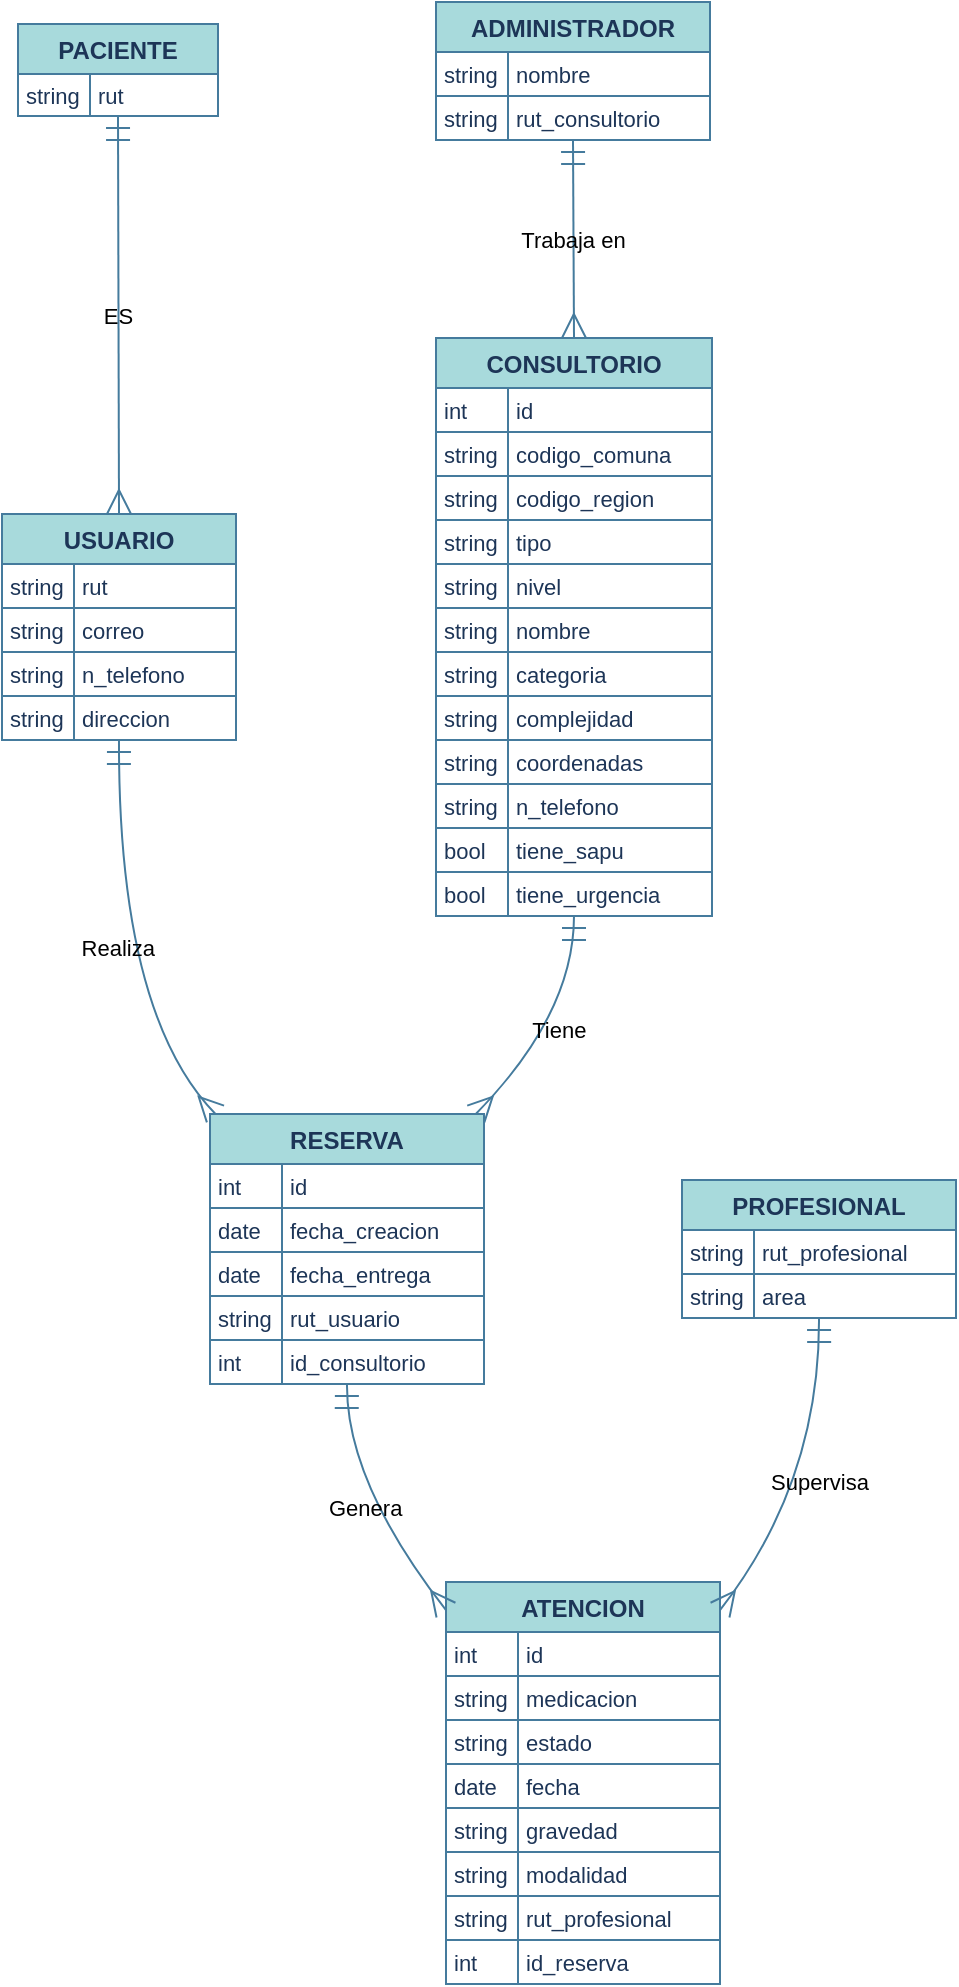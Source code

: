 <mxfile version="24.7.8">
  <diagram name="Página-1" id="N9dTKRUiRMvo1C_USMV6">
    <mxGraphModel dx="1314" dy="811" grid="1" gridSize="10" guides="1" tooltips="1" connect="1" arrows="1" fold="1" page="1" pageScale="1" pageWidth="827" pageHeight="1169" math="0" shadow="0">
      <root>
        <mxCell id="0" />
        <mxCell id="1" parent="0" />
        <mxCell id="aNwB7MC-OGxi8TxOSU20-1" value="PACIENTE" style="shape=table;startSize=25;container=1;collapsible=0;childLayout=tableLayout;fixedRows=1;rowLines=1;fontStyle=1;align=center;resizeLast=1;labelBackgroundColor=none;fillColor=#A8DADC;strokeColor=#457B9D;fontColor=#1D3557;" vertex="1" parent="1">
          <mxGeometry x="28" y="31" width="100" height="46" as="geometry" />
        </mxCell>
        <mxCell id="aNwB7MC-OGxi8TxOSU20-2" style="shape=tableRow;horizontal=0;startSize=0;swimlaneHead=0;swimlaneBody=0;fillColor=none;collapsible=0;dropTarget=0;points=[[0,0.5],[1,0.5]];portConstraint=eastwest;top=0;left=0;right=0;bottom=0;labelBackgroundColor=none;strokeColor=#457B9D;fontColor=#1D3557;" vertex="1" parent="aNwB7MC-OGxi8TxOSU20-1">
          <mxGeometry y="25" width="100" height="21" as="geometry" />
        </mxCell>
        <mxCell id="aNwB7MC-OGxi8TxOSU20-3" value="string" style="shape=partialRectangle;connectable=0;fillColor=none;top=0;left=0;bottom=0;right=0;align=left;spacingLeft=2;overflow=hidden;fontSize=11;labelBackgroundColor=none;strokeColor=#457B9D;fontColor=#1D3557;" vertex="1" parent="aNwB7MC-OGxi8TxOSU20-2">
          <mxGeometry width="36" height="21" as="geometry">
            <mxRectangle width="36" height="21" as="alternateBounds" />
          </mxGeometry>
        </mxCell>
        <mxCell id="aNwB7MC-OGxi8TxOSU20-4" value="rut" style="shape=partialRectangle;connectable=0;fillColor=none;top=0;left=0;bottom=0;right=0;align=left;spacingLeft=2;overflow=hidden;fontSize=11;labelBackgroundColor=none;strokeColor=#457B9D;fontColor=#1D3557;" vertex="1" parent="aNwB7MC-OGxi8TxOSU20-2">
          <mxGeometry x="36" width="64" height="21" as="geometry">
            <mxRectangle width="64" height="21" as="alternateBounds" />
          </mxGeometry>
        </mxCell>
        <mxCell id="aNwB7MC-OGxi8TxOSU20-5" value="ADMINISTRADOR" style="shape=table;startSize=25;container=1;collapsible=0;childLayout=tableLayout;fixedRows=1;rowLines=1;fontStyle=1;align=center;resizeLast=1;labelBackgroundColor=none;fillColor=#A8DADC;strokeColor=#457B9D;fontColor=#1D3557;" vertex="1" parent="1">
          <mxGeometry x="237" y="20" width="137" height="69" as="geometry" />
        </mxCell>
        <mxCell id="aNwB7MC-OGxi8TxOSU20-6" style="shape=tableRow;horizontal=0;startSize=0;swimlaneHead=0;swimlaneBody=0;fillColor=none;collapsible=0;dropTarget=0;points=[[0,0.5],[1,0.5]];portConstraint=eastwest;top=0;left=0;right=0;bottom=0;labelBackgroundColor=none;strokeColor=#457B9D;fontColor=#1D3557;" vertex="1" parent="aNwB7MC-OGxi8TxOSU20-5">
          <mxGeometry y="25" width="137" height="22" as="geometry" />
        </mxCell>
        <mxCell id="aNwB7MC-OGxi8TxOSU20-7" value="string" style="shape=partialRectangle;connectable=0;fillColor=none;top=0;left=0;bottom=0;right=0;align=left;spacingLeft=2;overflow=hidden;fontSize=11;labelBackgroundColor=none;strokeColor=#457B9D;fontColor=#1D3557;" vertex="1" parent="aNwB7MC-OGxi8TxOSU20-6">
          <mxGeometry width="36" height="22" as="geometry">
            <mxRectangle width="36" height="22" as="alternateBounds" />
          </mxGeometry>
        </mxCell>
        <mxCell id="aNwB7MC-OGxi8TxOSU20-8" value="nombre" style="shape=partialRectangle;connectable=0;fillColor=none;top=0;left=0;bottom=0;right=0;align=left;spacingLeft=2;overflow=hidden;fontSize=11;labelBackgroundColor=none;strokeColor=#457B9D;fontColor=#1D3557;" vertex="1" parent="aNwB7MC-OGxi8TxOSU20-6">
          <mxGeometry x="36" width="101" height="22" as="geometry">
            <mxRectangle width="101" height="22" as="alternateBounds" />
          </mxGeometry>
        </mxCell>
        <mxCell id="aNwB7MC-OGxi8TxOSU20-9" style="shape=tableRow;horizontal=0;startSize=0;swimlaneHead=0;swimlaneBody=0;fillColor=none;collapsible=0;dropTarget=0;points=[[0,0.5],[1,0.5]];portConstraint=eastwest;top=0;left=0;right=0;bottom=0;labelBackgroundColor=none;strokeColor=#457B9D;fontColor=#1D3557;" vertex="1" parent="aNwB7MC-OGxi8TxOSU20-5">
          <mxGeometry y="47" width="137" height="22" as="geometry" />
        </mxCell>
        <mxCell id="aNwB7MC-OGxi8TxOSU20-10" value="string" style="shape=partialRectangle;connectable=0;fillColor=none;top=0;left=0;bottom=0;right=0;align=left;spacingLeft=2;overflow=hidden;fontSize=11;labelBackgroundColor=none;strokeColor=#457B9D;fontColor=#1D3557;" vertex="1" parent="aNwB7MC-OGxi8TxOSU20-9">
          <mxGeometry width="36" height="22" as="geometry">
            <mxRectangle width="36" height="22" as="alternateBounds" />
          </mxGeometry>
        </mxCell>
        <mxCell id="aNwB7MC-OGxi8TxOSU20-11" value="rut_consultorio" style="shape=partialRectangle;connectable=0;fillColor=none;top=0;left=0;bottom=0;right=0;align=left;spacingLeft=2;overflow=hidden;fontSize=11;labelBackgroundColor=none;strokeColor=#457B9D;fontColor=#1D3557;" vertex="1" parent="aNwB7MC-OGxi8TxOSU20-9">
          <mxGeometry x="36" width="101" height="22" as="geometry">
            <mxRectangle width="101" height="22" as="alternateBounds" />
          </mxGeometry>
        </mxCell>
        <mxCell id="aNwB7MC-OGxi8TxOSU20-12" value="PROFESIONAL" style="shape=table;startSize=25;container=1;collapsible=0;childLayout=tableLayout;fixedRows=1;rowLines=1;fontStyle=1;align=center;resizeLast=1;labelBackgroundColor=none;fillColor=#A8DADC;strokeColor=#457B9D;fontColor=#1D3557;" vertex="1" parent="1">
          <mxGeometry x="360" y="609" width="137" height="69" as="geometry" />
        </mxCell>
        <mxCell id="aNwB7MC-OGxi8TxOSU20-13" style="shape=tableRow;horizontal=0;startSize=0;swimlaneHead=0;swimlaneBody=0;fillColor=none;collapsible=0;dropTarget=0;points=[[0,0.5],[1,0.5]];portConstraint=eastwest;top=0;left=0;right=0;bottom=0;labelBackgroundColor=none;strokeColor=#457B9D;fontColor=#1D3557;" vertex="1" parent="aNwB7MC-OGxi8TxOSU20-12">
          <mxGeometry y="25" width="137" height="22" as="geometry" />
        </mxCell>
        <mxCell id="aNwB7MC-OGxi8TxOSU20-14" value="string" style="shape=partialRectangle;connectable=0;fillColor=none;top=0;left=0;bottom=0;right=0;align=left;spacingLeft=2;overflow=hidden;fontSize=11;labelBackgroundColor=none;strokeColor=#457B9D;fontColor=#1D3557;" vertex="1" parent="aNwB7MC-OGxi8TxOSU20-13">
          <mxGeometry width="36" height="22" as="geometry">
            <mxRectangle width="36" height="22" as="alternateBounds" />
          </mxGeometry>
        </mxCell>
        <mxCell id="aNwB7MC-OGxi8TxOSU20-15" value="rut_profesional" style="shape=partialRectangle;connectable=0;fillColor=none;top=0;left=0;bottom=0;right=0;align=left;spacingLeft=2;overflow=hidden;fontSize=11;labelBackgroundColor=none;strokeColor=#457B9D;fontColor=#1D3557;" vertex="1" parent="aNwB7MC-OGxi8TxOSU20-13">
          <mxGeometry x="36" width="101" height="22" as="geometry">
            <mxRectangle width="101" height="22" as="alternateBounds" />
          </mxGeometry>
        </mxCell>
        <mxCell id="aNwB7MC-OGxi8TxOSU20-16" style="shape=tableRow;horizontal=0;startSize=0;swimlaneHead=0;swimlaneBody=0;fillColor=none;collapsible=0;dropTarget=0;points=[[0,0.5],[1,0.5]];portConstraint=eastwest;top=0;left=0;right=0;bottom=0;labelBackgroundColor=none;strokeColor=#457B9D;fontColor=#1D3557;" vertex="1" parent="aNwB7MC-OGxi8TxOSU20-12">
          <mxGeometry y="47" width="137" height="22" as="geometry" />
        </mxCell>
        <mxCell id="aNwB7MC-OGxi8TxOSU20-17" value="string" style="shape=partialRectangle;connectable=0;fillColor=none;top=0;left=0;bottom=0;right=0;align=left;spacingLeft=2;overflow=hidden;fontSize=11;labelBackgroundColor=none;strokeColor=#457B9D;fontColor=#1D3557;" vertex="1" parent="aNwB7MC-OGxi8TxOSU20-16">
          <mxGeometry width="36" height="22" as="geometry">
            <mxRectangle width="36" height="22" as="alternateBounds" />
          </mxGeometry>
        </mxCell>
        <mxCell id="aNwB7MC-OGxi8TxOSU20-18" value="area" style="shape=partialRectangle;connectable=0;fillColor=none;top=0;left=0;bottom=0;right=0;align=left;spacingLeft=2;overflow=hidden;fontSize=11;labelBackgroundColor=none;strokeColor=#457B9D;fontColor=#1D3557;" vertex="1" parent="aNwB7MC-OGxi8TxOSU20-16">
          <mxGeometry x="36" width="101" height="22" as="geometry">
            <mxRectangle width="101" height="22" as="alternateBounds" />
          </mxGeometry>
        </mxCell>
        <mxCell id="aNwB7MC-OGxi8TxOSU20-19" value="USUARIO" style="shape=table;startSize=25;container=1;collapsible=0;childLayout=tableLayout;fixedRows=1;rowLines=1;fontStyle=1;align=center;resizeLast=1;labelBackgroundColor=none;fillColor=#A8DADC;strokeColor=#457B9D;fontColor=#1D3557;" vertex="1" parent="1">
          <mxGeometry x="20" y="276" width="117" height="113" as="geometry" />
        </mxCell>
        <mxCell id="aNwB7MC-OGxi8TxOSU20-20" style="shape=tableRow;horizontal=0;startSize=0;swimlaneHead=0;swimlaneBody=0;fillColor=none;collapsible=0;dropTarget=0;points=[[0,0.5],[1,0.5]];portConstraint=eastwest;top=0;left=0;right=0;bottom=0;labelBackgroundColor=none;strokeColor=#457B9D;fontColor=#1D3557;" vertex="1" parent="aNwB7MC-OGxi8TxOSU20-19">
          <mxGeometry y="25" width="117" height="22" as="geometry" />
        </mxCell>
        <mxCell id="aNwB7MC-OGxi8TxOSU20-21" value="string" style="shape=partialRectangle;connectable=0;fillColor=none;top=0;left=0;bottom=0;right=0;align=left;spacingLeft=2;overflow=hidden;fontSize=11;labelBackgroundColor=none;strokeColor=#457B9D;fontColor=#1D3557;" vertex="1" parent="aNwB7MC-OGxi8TxOSU20-20">
          <mxGeometry width="36" height="22" as="geometry">
            <mxRectangle width="36" height="22" as="alternateBounds" />
          </mxGeometry>
        </mxCell>
        <mxCell id="aNwB7MC-OGxi8TxOSU20-22" value="rut" style="shape=partialRectangle;connectable=0;fillColor=none;top=0;left=0;bottom=0;right=0;align=left;spacingLeft=2;overflow=hidden;fontSize=11;labelBackgroundColor=none;strokeColor=#457B9D;fontColor=#1D3557;" vertex="1" parent="aNwB7MC-OGxi8TxOSU20-20">
          <mxGeometry x="36" width="81" height="22" as="geometry">
            <mxRectangle width="81" height="22" as="alternateBounds" />
          </mxGeometry>
        </mxCell>
        <mxCell id="aNwB7MC-OGxi8TxOSU20-23" style="shape=tableRow;horizontal=0;startSize=0;swimlaneHead=0;swimlaneBody=0;fillColor=none;collapsible=0;dropTarget=0;points=[[0,0.5],[1,0.5]];portConstraint=eastwest;top=0;left=0;right=0;bottom=0;labelBackgroundColor=none;strokeColor=#457B9D;fontColor=#1D3557;" vertex="1" parent="aNwB7MC-OGxi8TxOSU20-19">
          <mxGeometry y="47" width="117" height="22" as="geometry" />
        </mxCell>
        <mxCell id="aNwB7MC-OGxi8TxOSU20-24" value="string" style="shape=partialRectangle;connectable=0;fillColor=none;top=0;left=0;bottom=0;right=0;align=left;spacingLeft=2;overflow=hidden;fontSize=11;labelBackgroundColor=none;strokeColor=#457B9D;fontColor=#1D3557;" vertex="1" parent="aNwB7MC-OGxi8TxOSU20-23">
          <mxGeometry width="36" height="22" as="geometry">
            <mxRectangle width="36" height="22" as="alternateBounds" />
          </mxGeometry>
        </mxCell>
        <mxCell id="aNwB7MC-OGxi8TxOSU20-25" value="correo" style="shape=partialRectangle;connectable=0;fillColor=none;top=0;left=0;bottom=0;right=0;align=left;spacingLeft=2;overflow=hidden;fontSize=11;labelBackgroundColor=none;strokeColor=#457B9D;fontColor=#1D3557;" vertex="1" parent="aNwB7MC-OGxi8TxOSU20-23">
          <mxGeometry x="36" width="81" height="22" as="geometry">
            <mxRectangle width="81" height="22" as="alternateBounds" />
          </mxGeometry>
        </mxCell>
        <mxCell id="aNwB7MC-OGxi8TxOSU20-26" style="shape=tableRow;horizontal=0;startSize=0;swimlaneHead=0;swimlaneBody=0;fillColor=none;collapsible=0;dropTarget=0;points=[[0,0.5],[1,0.5]];portConstraint=eastwest;top=0;left=0;right=0;bottom=0;labelBackgroundColor=none;strokeColor=#457B9D;fontColor=#1D3557;" vertex="1" parent="aNwB7MC-OGxi8TxOSU20-19">
          <mxGeometry y="69" width="117" height="22" as="geometry" />
        </mxCell>
        <mxCell id="aNwB7MC-OGxi8TxOSU20-27" value="string" style="shape=partialRectangle;connectable=0;fillColor=none;top=0;left=0;bottom=0;right=0;align=left;spacingLeft=2;overflow=hidden;fontSize=11;labelBackgroundColor=none;strokeColor=#457B9D;fontColor=#1D3557;" vertex="1" parent="aNwB7MC-OGxi8TxOSU20-26">
          <mxGeometry width="36" height="22" as="geometry">
            <mxRectangle width="36" height="22" as="alternateBounds" />
          </mxGeometry>
        </mxCell>
        <mxCell id="aNwB7MC-OGxi8TxOSU20-28" value="n_telefono" style="shape=partialRectangle;connectable=0;fillColor=none;top=0;left=0;bottom=0;right=0;align=left;spacingLeft=2;overflow=hidden;fontSize=11;labelBackgroundColor=none;strokeColor=#457B9D;fontColor=#1D3557;" vertex="1" parent="aNwB7MC-OGxi8TxOSU20-26">
          <mxGeometry x="36" width="81" height="22" as="geometry">
            <mxRectangle width="81" height="22" as="alternateBounds" />
          </mxGeometry>
        </mxCell>
        <mxCell id="aNwB7MC-OGxi8TxOSU20-29" style="shape=tableRow;horizontal=0;startSize=0;swimlaneHead=0;swimlaneBody=0;fillColor=none;collapsible=0;dropTarget=0;points=[[0,0.5],[1,0.5]];portConstraint=eastwest;top=0;left=0;right=0;bottom=0;labelBackgroundColor=none;strokeColor=#457B9D;fontColor=#1D3557;" vertex="1" parent="aNwB7MC-OGxi8TxOSU20-19">
          <mxGeometry y="91" width="117" height="22" as="geometry" />
        </mxCell>
        <mxCell id="aNwB7MC-OGxi8TxOSU20-30" value="string" style="shape=partialRectangle;connectable=0;fillColor=none;top=0;left=0;bottom=0;right=0;align=left;spacingLeft=2;overflow=hidden;fontSize=11;labelBackgroundColor=none;strokeColor=#457B9D;fontColor=#1D3557;" vertex="1" parent="aNwB7MC-OGxi8TxOSU20-29">
          <mxGeometry width="36" height="22" as="geometry">
            <mxRectangle width="36" height="22" as="alternateBounds" />
          </mxGeometry>
        </mxCell>
        <mxCell id="aNwB7MC-OGxi8TxOSU20-31" value="direccion" style="shape=partialRectangle;connectable=0;fillColor=none;top=0;left=0;bottom=0;right=0;align=left;spacingLeft=2;overflow=hidden;fontSize=11;labelBackgroundColor=none;strokeColor=#457B9D;fontColor=#1D3557;" vertex="1" parent="aNwB7MC-OGxi8TxOSU20-29">
          <mxGeometry x="36" width="81" height="22" as="geometry">
            <mxRectangle width="81" height="22" as="alternateBounds" />
          </mxGeometry>
        </mxCell>
        <mxCell id="aNwB7MC-OGxi8TxOSU20-32" value="RESERVA" style="shape=table;startSize=25;container=1;collapsible=0;childLayout=tableLayout;fixedRows=1;rowLines=1;fontStyle=1;align=center;resizeLast=1;labelBackgroundColor=none;fillColor=#A8DADC;strokeColor=#457B9D;fontColor=#1D3557;" vertex="1" parent="1">
          <mxGeometry x="124" y="576" width="137" height="135" as="geometry" />
        </mxCell>
        <mxCell id="aNwB7MC-OGxi8TxOSU20-33" style="shape=tableRow;horizontal=0;startSize=0;swimlaneHead=0;swimlaneBody=0;fillColor=none;collapsible=0;dropTarget=0;points=[[0,0.5],[1,0.5]];portConstraint=eastwest;top=0;left=0;right=0;bottom=0;labelBackgroundColor=none;strokeColor=#457B9D;fontColor=#1D3557;" vertex="1" parent="aNwB7MC-OGxi8TxOSU20-32">
          <mxGeometry y="25" width="137" height="22" as="geometry" />
        </mxCell>
        <mxCell id="aNwB7MC-OGxi8TxOSU20-34" value="int" style="shape=partialRectangle;connectable=0;fillColor=none;top=0;left=0;bottom=0;right=0;align=left;spacingLeft=2;overflow=hidden;fontSize=11;labelBackgroundColor=none;strokeColor=#457B9D;fontColor=#1D3557;" vertex="1" parent="aNwB7MC-OGxi8TxOSU20-33">
          <mxGeometry width="36" height="22" as="geometry">
            <mxRectangle width="36" height="22" as="alternateBounds" />
          </mxGeometry>
        </mxCell>
        <mxCell id="aNwB7MC-OGxi8TxOSU20-35" value="id" style="shape=partialRectangle;connectable=0;fillColor=none;top=0;left=0;bottom=0;right=0;align=left;spacingLeft=2;overflow=hidden;fontSize=11;labelBackgroundColor=none;strokeColor=#457B9D;fontColor=#1D3557;" vertex="1" parent="aNwB7MC-OGxi8TxOSU20-33">
          <mxGeometry x="36" width="101" height="22" as="geometry">
            <mxRectangle width="101" height="22" as="alternateBounds" />
          </mxGeometry>
        </mxCell>
        <mxCell id="aNwB7MC-OGxi8TxOSU20-36" style="shape=tableRow;horizontal=0;startSize=0;swimlaneHead=0;swimlaneBody=0;fillColor=none;collapsible=0;dropTarget=0;points=[[0,0.5],[1,0.5]];portConstraint=eastwest;top=0;left=0;right=0;bottom=0;labelBackgroundColor=none;strokeColor=#457B9D;fontColor=#1D3557;" vertex="1" parent="aNwB7MC-OGxi8TxOSU20-32">
          <mxGeometry y="47" width="137" height="22" as="geometry" />
        </mxCell>
        <mxCell id="aNwB7MC-OGxi8TxOSU20-37" value="date" style="shape=partialRectangle;connectable=0;fillColor=none;top=0;left=0;bottom=0;right=0;align=left;spacingLeft=2;overflow=hidden;fontSize=11;labelBackgroundColor=none;strokeColor=#457B9D;fontColor=#1D3557;" vertex="1" parent="aNwB7MC-OGxi8TxOSU20-36">
          <mxGeometry width="36" height="22" as="geometry">
            <mxRectangle width="36" height="22" as="alternateBounds" />
          </mxGeometry>
        </mxCell>
        <mxCell id="aNwB7MC-OGxi8TxOSU20-38" value="fecha_creacion" style="shape=partialRectangle;connectable=0;fillColor=none;top=0;left=0;bottom=0;right=0;align=left;spacingLeft=2;overflow=hidden;fontSize=11;labelBackgroundColor=none;strokeColor=#457B9D;fontColor=#1D3557;" vertex="1" parent="aNwB7MC-OGxi8TxOSU20-36">
          <mxGeometry x="36" width="101" height="22" as="geometry">
            <mxRectangle width="101" height="22" as="alternateBounds" />
          </mxGeometry>
        </mxCell>
        <mxCell id="aNwB7MC-OGxi8TxOSU20-39" style="shape=tableRow;horizontal=0;startSize=0;swimlaneHead=0;swimlaneBody=0;fillColor=none;collapsible=0;dropTarget=0;points=[[0,0.5],[1,0.5]];portConstraint=eastwest;top=0;left=0;right=0;bottom=0;labelBackgroundColor=none;strokeColor=#457B9D;fontColor=#1D3557;" vertex="1" parent="aNwB7MC-OGxi8TxOSU20-32">
          <mxGeometry y="69" width="137" height="22" as="geometry" />
        </mxCell>
        <mxCell id="aNwB7MC-OGxi8TxOSU20-40" value="date" style="shape=partialRectangle;connectable=0;fillColor=none;top=0;left=0;bottom=0;right=0;align=left;spacingLeft=2;overflow=hidden;fontSize=11;labelBackgroundColor=none;strokeColor=#457B9D;fontColor=#1D3557;" vertex="1" parent="aNwB7MC-OGxi8TxOSU20-39">
          <mxGeometry width="36" height="22" as="geometry">
            <mxRectangle width="36" height="22" as="alternateBounds" />
          </mxGeometry>
        </mxCell>
        <mxCell id="aNwB7MC-OGxi8TxOSU20-41" value="fecha_entrega" style="shape=partialRectangle;connectable=0;fillColor=none;top=0;left=0;bottom=0;right=0;align=left;spacingLeft=2;overflow=hidden;fontSize=11;labelBackgroundColor=none;strokeColor=#457B9D;fontColor=#1D3557;" vertex="1" parent="aNwB7MC-OGxi8TxOSU20-39">
          <mxGeometry x="36" width="101" height="22" as="geometry">
            <mxRectangle width="101" height="22" as="alternateBounds" />
          </mxGeometry>
        </mxCell>
        <mxCell id="aNwB7MC-OGxi8TxOSU20-42" style="shape=tableRow;horizontal=0;startSize=0;swimlaneHead=0;swimlaneBody=0;fillColor=none;collapsible=0;dropTarget=0;points=[[0,0.5],[1,0.5]];portConstraint=eastwest;top=0;left=0;right=0;bottom=0;labelBackgroundColor=none;strokeColor=#457B9D;fontColor=#1D3557;" vertex="1" parent="aNwB7MC-OGxi8TxOSU20-32">
          <mxGeometry y="91" width="137" height="22" as="geometry" />
        </mxCell>
        <mxCell id="aNwB7MC-OGxi8TxOSU20-43" value="string" style="shape=partialRectangle;connectable=0;fillColor=none;top=0;left=0;bottom=0;right=0;align=left;spacingLeft=2;overflow=hidden;fontSize=11;labelBackgroundColor=none;strokeColor=#457B9D;fontColor=#1D3557;" vertex="1" parent="aNwB7MC-OGxi8TxOSU20-42">
          <mxGeometry width="36" height="22" as="geometry">
            <mxRectangle width="36" height="22" as="alternateBounds" />
          </mxGeometry>
        </mxCell>
        <mxCell id="aNwB7MC-OGxi8TxOSU20-44" value="rut_usuario" style="shape=partialRectangle;connectable=0;fillColor=none;top=0;left=0;bottom=0;right=0;align=left;spacingLeft=2;overflow=hidden;fontSize=11;labelBackgroundColor=none;strokeColor=#457B9D;fontColor=#1D3557;" vertex="1" parent="aNwB7MC-OGxi8TxOSU20-42">
          <mxGeometry x="36" width="101" height="22" as="geometry">
            <mxRectangle width="101" height="22" as="alternateBounds" />
          </mxGeometry>
        </mxCell>
        <mxCell id="aNwB7MC-OGxi8TxOSU20-45" style="shape=tableRow;horizontal=0;startSize=0;swimlaneHead=0;swimlaneBody=0;fillColor=none;collapsible=0;dropTarget=0;points=[[0,0.5],[1,0.5]];portConstraint=eastwest;top=0;left=0;right=0;bottom=0;labelBackgroundColor=none;strokeColor=#457B9D;fontColor=#1D3557;" vertex="1" parent="aNwB7MC-OGxi8TxOSU20-32">
          <mxGeometry y="113" width="137" height="22" as="geometry" />
        </mxCell>
        <mxCell id="aNwB7MC-OGxi8TxOSU20-46" value="int" style="shape=partialRectangle;connectable=0;fillColor=none;top=0;left=0;bottom=0;right=0;align=left;spacingLeft=2;overflow=hidden;fontSize=11;labelBackgroundColor=none;strokeColor=#457B9D;fontColor=#1D3557;" vertex="1" parent="aNwB7MC-OGxi8TxOSU20-45">
          <mxGeometry width="36" height="22" as="geometry">
            <mxRectangle width="36" height="22" as="alternateBounds" />
          </mxGeometry>
        </mxCell>
        <mxCell id="aNwB7MC-OGxi8TxOSU20-47" value="id_consultorio" style="shape=partialRectangle;connectable=0;fillColor=none;top=0;left=0;bottom=0;right=0;align=left;spacingLeft=2;overflow=hidden;fontSize=11;labelBackgroundColor=none;strokeColor=#457B9D;fontColor=#1D3557;" vertex="1" parent="aNwB7MC-OGxi8TxOSU20-45">
          <mxGeometry x="36" width="101" height="22" as="geometry">
            <mxRectangle width="101" height="22" as="alternateBounds" />
          </mxGeometry>
        </mxCell>
        <mxCell id="aNwB7MC-OGxi8TxOSU20-48" value="ATENCION" style="shape=table;startSize=25;container=1;collapsible=0;childLayout=tableLayout;fixedRows=1;rowLines=1;fontStyle=1;align=center;resizeLast=1;labelBackgroundColor=none;fillColor=#A8DADC;strokeColor=#457B9D;fontColor=#1D3557;" vertex="1" parent="1">
          <mxGeometry x="242" y="810" width="137" height="201" as="geometry" />
        </mxCell>
        <mxCell id="aNwB7MC-OGxi8TxOSU20-49" style="shape=tableRow;horizontal=0;startSize=0;swimlaneHead=0;swimlaneBody=0;fillColor=none;collapsible=0;dropTarget=0;points=[[0,0.5],[1,0.5]];portConstraint=eastwest;top=0;left=0;right=0;bottom=0;labelBackgroundColor=none;strokeColor=#457B9D;fontColor=#1D3557;" vertex="1" parent="aNwB7MC-OGxi8TxOSU20-48">
          <mxGeometry y="25" width="137" height="22" as="geometry" />
        </mxCell>
        <mxCell id="aNwB7MC-OGxi8TxOSU20-50" value="int" style="shape=partialRectangle;connectable=0;fillColor=none;top=0;left=0;bottom=0;right=0;align=left;spacingLeft=2;overflow=hidden;fontSize=11;labelBackgroundColor=none;strokeColor=#457B9D;fontColor=#1D3557;" vertex="1" parent="aNwB7MC-OGxi8TxOSU20-49">
          <mxGeometry width="36" height="22" as="geometry">
            <mxRectangle width="36" height="22" as="alternateBounds" />
          </mxGeometry>
        </mxCell>
        <mxCell id="aNwB7MC-OGxi8TxOSU20-51" value="id" style="shape=partialRectangle;connectable=0;fillColor=none;top=0;left=0;bottom=0;right=0;align=left;spacingLeft=2;overflow=hidden;fontSize=11;labelBackgroundColor=none;strokeColor=#457B9D;fontColor=#1D3557;" vertex="1" parent="aNwB7MC-OGxi8TxOSU20-49">
          <mxGeometry x="36" width="101" height="22" as="geometry">
            <mxRectangle width="101" height="22" as="alternateBounds" />
          </mxGeometry>
        </mxCell>
        <mxCell id="aNwB7MC-OGxi8TxOSU20-52" style="shape=tableRow;horizontal=0;startSize=0;swimlaneHead=0;swimlaneBody=0;fillColor=none;collapsible=0;dropTarget=0;points=[[0,0.5],[1,0.5]];portConstraint=eastwest;top=0;left=0;right=0;bottom=0;labelBackgroundColor=none;strokeColor=#457B9D;fontColor=#1D3557;" vertex="1" parent="aNwB7MC-OGxi8TxOSU20-48">
          <mxGeometry y="47" width="137" height="22" as="geometry" />
        </mxCell>
        <mxCell id="aNwB7MC-OGxi8TxOSU20-53" value="string" style="shape=partialRectangle;connectable=0;fillColor=none;top=0;left=0;bottom=0;right=0;align=left;spacingLeft=2;overflow=hidden;fontSize=11;labelBackgroundColor=none;strokeColor=#457B9D;fontColor=#1D3557;" vertex="1" parent="aNwB7MC-OGxi8TxOSU20-52">
          <mxGeometry width="36" height="22" as="geometry">
            <mxRectangle width="36" height="22" as="alternateBounds" />
          </mxGeometry>
        </mxCell>
        <mxCell id="aNwB7MC-OGxi8TxOSU20-54" value="medicacion" style="shape=partialRectangle;connectable=0;fillColor=none;top=0;left=0;bottom=0;right=0;align=left;spacingLeft=2;overflow=hidden;fontSize=11;labelBackgroundColor=none;strokeColor=#457B9D;fontColor=#1D3557;" vertex="1" parent="aNwB7MC-OGxi8TxOSU20-52">
          <mxGeometry x="36" width="101" height="22" as="geometry">
            <mxRectangle width="101" height="22" as="alternateBounds" />
          </mxGeometry>
        </mxCell>
        <mxCell id="aNwB7MC-OGxi8TxOSU20-55" style="shape=tableRow;horizontal=0;startSize=0;swimlaneHead=0;swimlaneBody=0;fillColor=none;collapsible=0;dropTarget=0;points=[[0,0.5],[1,0.5]];portConstraint=eastwest;top=0;left=0;right=0;bottom=0;labelBackgroundColor=none;strokeColor=#457B9D;fontColor=#1D3557;" vertex="1" parent="aNwB7MC-OGxi8TxOSU20-48">
          <mxGeometry y="69" width="137" height="22" as="geometry" />
        </mxCell>
        <mxCell id="aNwB7MC-OGxi8TxOSU20-56" value="string" style="shape=partialRectangle;connectable=0;fillColor=none;top=0;left=0;bottom=0;right=0;align=left;spacingLeft=2;overflow=hidden;fontSize=11;labelBackgroundColor=none;strokeColor=#457B9D;fontColor=#1D3557;" vertex="1" parent="aNwB7MC-OGxi8TxOSU20-55">
          <mxGeometry width="36" height="22" as="geometry">
            <mxRectangle width="36" height="22" as="alternateBounds" />
          </mxGeometry>
        </mxCell>
        <mxCell id="aNwB7MC-OGxi8TxOSU20-57" value="estado" style="shape=partialRectangle;connectable=0;fillColor=none;top=0;left=0;bottom=0;right=0;align=left;spacingLeft=2;overflow=hidden;fontSize=11;labelBackgroundColor=none;strokeColor=#457B9D;fontColor=#1D3557;" vertex="1" parent="aNwB7MC-OGxi8TxOSU20-55">
          <mxGeometry x="36" width="101" height="22" as="geometry">
            <mxRectangle width="101" height="22" as="alternateBounds" />
          </mxGeometry>
        </mxCell>
        <mxCell id="aNwB7MC-OGxi8TxOSU20-58" style="shape=tableRow;horizontal=0;startSize=0;swimlaneHead=0;swimlaneBody=0;fillColor=none;collapsible=0;dropTarget=0;points=[[0,0.5],[1,0.5]];portConstraint=eastwest;top=0;left=0;right=0;bottom=0;labelBackgroundColor=none;strokeColor=#457B9D;fontColor=#1D3557;" vertex="1" parent="aNwB7MC-OGxi8TxOSU20-48">
          <mxGeometry y="91" width="137" height="22" as="geometry" />
        </mxCell>
        <mxCell id="aNwB7MC-OGxi8TxOSU20-59" value="date" style="shape=partialRectangle;connectable=0;fillColor=none;top=0;left=0;bottom=0;right=0;align=left;spacingLeft=2;overflow=hidden;fontSize=11;labelBackgroundColor=none;strokeColor=#457B9D;fontColor=#1D3557;" vertex="1" parent="aNwB7MC-OGxi8TxOSU20-58">
          <mxGeometry width="36" height="22" as="geometry">
            <mxRectangle width="36" height="22" as="alternateBounds" />
          </mxGeometry>
        </mxCell>
        <mxCell id="aNwB7MC-OGxi8TxOSU20-60" value="fecha" style="shape=partialRectangle;connectable=0;fillColor=none;top=0;left=0;bottom=0;right=0;align=left;spacingLeft=2;overflow=hidden;fontSize=11;labelBackgroundColor=none;strokeColor=#457B9D;fontColor=#1D3557;" vertex="1" parent="aNwB7MC-OGxi8TxOSU20-58">
          <mxGeometry x="36" width="101" height="22" as="geometry">
            <mxRectangle width="101" height="22" as="alternateBounds" />
          </mxGeometry>
        </mxCell>
        <mxCell id="aNwB7MC-OGxi8TxOSU20-61" style="shape=tableRow;horizontal=0;startSize=0;swimlaneHead=0;swimlaneBody=0;fillColor=none;collapsible=0;dropTarget=0;points=[[0,0.5],[1,0.5]];portConstraint=eastwest;top=0;left=0;right=0;bottom=0;labelBackgroundColor=none;strokeColor=#457B9D;fontColor=#1D3557;" vertex="1" parent="aNwB7MC-OGxi8TxOSU20-48">
          <mxGeometry y="113" width="137" height="22" as="geometry" />
        </mxCell>
        <mxCell id="aNwB7MC-OGxi8TxOSU20-62" value="string" style="shape=partialRectangle;connectable=0;fillColor=none;top=0;left=0;bottom=0;right=0;align=left;spacingLeft=2;overflow=hidden;fontSize=11;labelBackgroundColor=none;strokeColor=#457B9D;fontColor=#1D3557;" vertex="1" parent="aNwB7MC-OGxi8TxOSU20-61">
          <mxGeometry width="36" height="22" as="geometry">
            <mxRectangle width="36" height="22" as="alternateBounds" />
          </mxGeometry>
        </mxCell>
        <mxCell id="aNwB7MC-OGxi8TxOSU20-63" value="gravedad" style="shape=partialRectangle;connectable=0;fillColor=none;top=0;left=0;bottom=0;right=0;align=left;spacingLeft=2;overflow=hidden;fontSize=11;labelBackgroundColor=none;strokeColor=#457B9D;fontColor=#1D3557;" vertex="1" parent="aNwB7MC-OGxi8TxOSU20-61">
          <mxGeometry x="36" width="101" height="22" as="geometry">
            <mxRectangle width="101" height="22" as="alternateBounds" />
          </mxGeometry>
        </mxCell>
        <mxCell id="aNwB7MC-OGxi8TxOSU20-64" style="shape=tableRow;horizontal=0;startSize=0;swimlaneHead=0;swimlaneBody=0;fillColor=none;collapsible=0;dropTarget=0;points=[[0,0.5],[1,0.5]];portConstraint=eastwest;top=0;left=0;right=0;bottom=0;labelBackgroundColor=none;strokeColor=#457B9D;fontColor=#1D3557;" vertex="1" parent="aNwB7MC-OGxi8TxOSU20-48">
          <mxGeometry y="135" width="137" height="22" as="geometry" />
        </mxCell>
        <mxCell id="aNwB7MC-OGxi8TxOSU20-65" value="string" style="shape=partialRectangle;connectable=0;fillColor=none;top=0;left=0;bottom=0;right=0;align=left;spacingLeft=2;overflow=hidden;fontSize=11;labelBackgroundColor=none;strokeColor=#457B9D;fontColor=#1D3557;" vertex="1" parent="aNwB7MC-OGxi8TxOSU20-64">
          <mxGeometry width="36" height="22" as="geometry">
            <mxRectangle width="36" height="22" as="alternateBounds" />
          </mxGeometry>
        </mxCell>
        <mxCell id="aNwB7MC-OGxi8TxOSU20-66" value="modalidad" style="shape=partialRectangle;connectable=0;fillColor=none;top=0;left=0;bottom=0;right=0;align=left;spacingLeft=2;overflow=hidden;fontSize=11;labelBackgroundColor=none;strokeColor=#457B9D;fontColor=#1D3557;" vertex="1" parent="aNwB7MC-OGxi8TxOSU20-64">
          <mxGeometry x="36" width="101" height="22" as="geometry">
            <mxRectangle width="101" height="22" as="alternateBounds" />
          </mxGeometry>
        </mxCell>
        <mxCell id="aNwB7MC-OGxi8TxOSU20-67" style="shape=tableRow;horizontal=0;startSize=0;swimlaneHead=0;swimlaneBody=0;fillColor=none;collapsible=0;dropTarget=0;points=[[0,0.5],[1,0.5]];portConstraint=eastwest;top=0;left=0;right=0;bottom=0;labelBackgroundColor=none;strokeColor=#457B9D;fontColor=#1D3557;" vertex="1" parent="aNwB7MC-OGxi8TxOSU20-48">
          <mxGeometry y="157" width="137" height="22" as="geometry" />
        </mxCell>
        <mxCell id="aNwB7MC-OGxi8TxOSU20-68" value="string" style="shape=partialRectangle;connectable=0;fillColor=none;top=0;left=0;bottom=0;right=0;align=left;spacingLeft=2;overflow=hidden;fontSize=11;labelBackgroundColor=none;strokeColor=#457B9D;fontColor=#1D3557;" vertex="1" parent="aNwB7MC-OGxi8TxOSU20-67">
          <mxGeometry width="36" height="22" as="geometry">
            <mxRectangle width="36" height="22" as="alternateBounds" />
          </mxGeometry>
        </mxCell>
        <mxCell id="aNwB7MC-OGxi8TxOSU20-69" value="rut_profesional" style="shape=partialRectangle;connectable=0;fillColor=none;top=0;left=0;bottom=0;right=0;align=left;spacingLeft=2;overflow=hidden;fontSize=11;labelBackgroundColor=none;strokeColor=#457B9D;fontColor=#1D3557;" vertex="1" parent="aNwB7MC-OGxi8TxOSU20-67">
          <mxGeometry x="36" width="101" height="22" as="geometry">
            <mxRectangle width="101" height="22" as="alternateBounds" />
          </mxGeometry>
        </mxCell>
        <mxCell id="aNwB7MC-OGxi8TxOSU20-70" style="shape=tableRow;horizontal=0;startSize=0;swimlaneHead=0;swimlaneBody=0;fillColor=none;collapsible=0;dropTarget=0;points=[[0,0.5],[1,0.5]];portConstraint=eastwest;top=0;left=0;right=0;bottom=0;labelBackgroundColor=none;strokeColor=#457B9D;fontColor=#1D3557;" vertex="1" parent="aNwB7MC-OGxi8TxOSU20-48">
          <mxGeometry y="179" width="137" height="22" as="geometry" />
        </mxCell>
        <mxCell id="aNwB7MC-OGxi8TxOSU20-71" value="int" style="shape=partialRectangle;connectable=0;fillColor=none;top=0;left=0;bottom=0;right=0;align=left;spacingLeft=2;overflow=hidden;fontSize=11;labelBackgroundColor=none;strokeColor=#457B9D;fontColor=#1D3557;" vertex="1" parent="aNwB7MC-OGxi8TxOSU20-70">
          <mxGeometry width="36" height="22" as="geometry">
            <mxRectangle width="36" height="22" as="alternateBounds" />
          </mxGeometry>
        </mxCell>
        <mxCell id="aNwB7MC-OGxi8TxOSU20-72" value="id_reserva" style="shape=partialRectangle;connectable=0;fillColor=none;top=0;left=0;bottom=0;right=0;align=left;spacingLeft=2;overflow=hidden;fontSize=11;labelBackgroundColor=none;strokeColor=#457B9D;fontColor=#1D3557;" vertex="1" parent="aNwB7MC-OGxi8TxOSU20-70">
          <mxGeometry x="36" width="101" height="22" as="geometry">
            <mxRectangle width="101" height="22" as="alternateBounds" />
          </mxGeometry>
        </mxCell>
        <mxCell id="aNwB7MC-OGxi8TxOSU20-73" value="CONSULTORIO" style="shape=table;startSize=25;container=1;collapsible=0;childLayout=tableLayout;fixedRows=1;rowLines=1;fontStyle=1;align=center;resizeLast=1;labelBackgroundColor=none;fillColor=#A8DADC;strokeColor=#457B9D;fontColor=#1D3557;" vertex="1" parent="1">
          <mxGeometry x="237" y="188" width="138" height="289" as="geometry" />
        </mxCell>
        <mxCell id="aNwB7MC-OGxi8TxOSU20-74" style="shape=tableRow;horizontal=0;startSize=0;swimlaneHead=0;swimlaneBody=0;fillColor=none;collapsible=0;dropTarget=0;points=[[0,0.5],[1,0.5]];portConstraint=eastwest;top=0;left=0;right=0;bottom=0;labelBackgroundColor=none;strokeColor=#457B9D;fontColor=#1D3557;" vertex="1" parent="aNwB7MC-OGxi8TxOSU20-73">
          <mxGeometry y="25" width="138" height="22" as="geometry" />
        </mxCell>
        <mxCell id="aNwB7MC-OGxi8TxOSU20-75" value="int" style="shape=partialRectangle;connectable=0;fillColor=none;top=0;left=0;bottom=0;right=0;align=left;spacingLeft=2;overflow=hidden;fontSize=11;labelBackgroundColor=none;strokeColor=#457B9D;fontColor=#1D3557;" vertex="1" parent="aNwB7MC-OGxi8TxOSU20-74">
          <mxGeometry width="36" height="22" as="geometry">
            <mxRectangle width="36" height="22" as="alternateBounds" />
          </mxGeometry>
        </mxCell>
        <mxCell id="aNwB7MC-OGxi8TxOSU20-76" value="id" style="shape=partialRectangle;connectable=0;fillColor=none;top=0;left=0;bottom=0;right=0;align=left;spacingLeft=2;overflow=hidden;fontSize=11;labelBackgroundColor=none;strokeColor=#457B9D;fontColor=#1D3557;" vertex="1" parent="aNwB7MC-OGxi8TxOSU20-74">
          <mxGeometry x="36" width="102" height="22" as="geometry">
            <mxRectangle width="102" height="22" as="alternateBounds" />
          </mxGeometry>
        </mxCell>
        <mxCell id="aNwB7MC-OGxi8TxOSU20-77" style="shape=tableRow;horizontal=0;startSize=0;swimlaneHead=0;swimlaneBody=0;fillColor=none;collapsible=0;dropTarget=0;points=[[0,0.5],[1,0.5]];portConstraint=eastwest;top=0;left=0;right=0;bottom=0;labelBackgroundColor=none;strokeColor=#457B9D;fontColor=#1D3557;" vertex="1" parent="aNwB7MC-OGxi8TxOSU20-73">
          <mxGeometry y="47" width="138" height="22" as="geometry" />
        </mxCell>
        <mxCell id="aNwB7MC-OGxi8TxOSU20-78" value="string" style="shape=partialRectangle;connectable=0;fillColor=none;top=0;left=0;bottom=0;right=0;align=left;spacingLeft=2;overflow=hidden;fontSize=11;labelBackgroundColor=none;strokeColor=#457B9D;fontColor=#1D3557;" vertex="1" parent="aNwB7MC-OGxi8TxOSU20-77">
          <mxGeometry width="36" height="22" as="geometry">
            <mxRectangle width="36" height="22" as="alternateBounds" />
          </mxGeometry>
        </mxCell>
        <mxCell id="aNwB7MC-OGxi8TxOSU20-79" value="codigo_comuna" style="shape=partialRectangle;connectable=0;fillColor=none;top=0;left=0;bottom=0;right=0;align=left;spacingLeft=2;overflow=hidden;fontSize=11;labelBackgroundColor=none;strokeColor=#457B9D;fontColor=#1D3557;" vertex="1" parent="aNwB7MC-OGxi8TxOSU20-77">
          <mxGeometry x="36" width="102" height="22" as="geometry">
            <mxRectangle width="102" height="22" as="alternateBounds" />
          </mxGeometry>
        </mxCell>
        <mxCell id="aNwB7MC-OGxi8TxOSU20-80" style="shape=tableRow;horizontal=0;startSize=0;swimlaneHead=0;swimlaneBody=0;fillColor=none;collapsible=0;dropTarget=0;points=[[0,0.5],[1,0.5]];portConstraint=eastwest;top=0;left=0;right=0;bottom=0;labelBackgroundColor=none;strokeColor=#457B9D;fontColor=#1D3557;" vertex="1" parent="aNwB7MC-OGxi8TxOSU20-73">
          <mxGeometry y="69" width="138" height="22" as="geometry" />
        </mxCell>
        <mxCell id="aNwB7MC-OGxi8TxOSU20-81" value="string" style="shape=partialRectangle;connectable=0;fillColor=none;top=0;left=0;bottom=0;right=0;align=left;spacingLeft=2;overflow=hidden;fontSize=11;labelBackgroundColor=none;strokeColor=#457B9D;fontColor=#1D3557;" vertex="1" parent="aNwB7MC-OGxi8TxOSU20-80">
          <mxGeometry width="36" height="22" as="geometry">
            <mxRectangle width="36" height="22" as="alternateBounds" />
          </mxGeometry>
        </mxCell>
        <mxCell id="aNwB7MC-OGxi8TxOSU20-82" value="codigo_region" style="shape=partialRectangle;connectable=0;fillColor=none;top=0;left=0;bottom=0;right=0;align=left;spacingLeft=2;overflow=hidden;fontSize=11;labelBackgroundColor=none;strokeColor=#457B9D;fontColor=#1D3557;" vertex="1" parent="aNwB7MC-OGxi8TxOSU20-80">
          <mxGeometry x="36" width="102" height="22" as="geometry">
            <mxRectangle width="102" height="22" as="alternateBounds" />
          </mxGeometry>
        </mxCell>
        <mxCell id="aNwB7MC-OGxi8TxOSU20-83" style="shape=tableRow;horizontal=0;startSize=0;swimlaneHead=0;swimlaneBody=0;fillColor=none;collapsible=0;dropTarget=0;points=[[0,0.5],[1,0.5]];portConstraint=eastwest;top=0;left=0;right=0;bottom=0;labelBackgroundColor=none;strokeColor=#457B9D;fontColor=#1D3557;" vertex="1" parent="aNwB7MC-OGxi8TxOSU20-73">
          <mxGeometry y="91" width="138" height="22" as="geometry" />
        </mxCell>
        <mxCell id="aNwB7MC-OGxi8TxOSU20-84" value="string" style="shape=partialRectangle;connectable=0;fillColor=none;top=0;left=0;bottom=0;right=0;align=left;spacingLeft=2;overflow=hidden;fontSize=11;labelBackgroundColor=none;strokeColor=#457B9D;fontColor=#1D3557;" vertex="1" parent="aNwB7MC-OGxi8TxOSU20-83">
          <mxGeometry width="36" height="22" as="geometry">
            <mxRectangle width="36" height="22" as="alternateBounds" />
          </mxGeometry>
        </mxCell>
        <mxCell id="aNwB7MC-OGxi8TxOSU20-85" value="tipo" style="shape=partialRectangle;connectable=0;fillColor=none;top=0;left=0;bottom=0;right=0;align=left;spacingLeft=2;overflow=hidden;fontSize=11;labelBackgroundColor=none;strokeColor=#457B9D;fontColor=#1D3557;" vertex="1" parent="aNwB7MC-OGxi8TxOSU20-83">
          <mxGeometry x="36" width="102" height="22" as="geometry">
            <mxRectangle width="102" height="22" as="alternateBounds" />
          </mxGeometry>
        </mxCell>
        <mxCell id="aNwB7MC-OGxi8TxOSU20-86" style="shape=tableRow;horizontal=0;startSize=0;swimlaneHead=0;swimlaneBody=0;fillColor=none;collapsible=0;dropTarget=0;points=[[0,0.5],[1,0.5]];portConstraint=eastwest;top=0;left=0;right=0;bottom=0;labelBackgroundColor=none;strokeColor=#457B9D;fontColor=#1D3557;" vertex="1" parent="aNwB7MC-OGxi8TxOSU20-73">
          <mxGeometry y="113" width="138" height="22" as="geometry" />
        </mxCell>
        <mxCell id="aNwB7MC-OGxi8TxOSU20-87" value="string" style="shape=partialRectangle;connectable=0;fillColor=none;top=0;left=0;bottom=0;right=0;align=left;spacingLeft=2;overflow=hidden;fontSize=11;labelBackgroundColor=none;strokeColor=#457B9D;fontColor=#1D3557;" vertex="1" parent="aNwB7MC-OGxi8TxOSU20-86">
          <mxGeometry width="36" height="22" as="geometry">
            <mxRectangle width="36" height="22" as="alternateBounds" />
          </mxGeometry>
        </mxCell>
        <mxCell id="aNwB7MC-OGxi8TxOSU20-88" value="nivel" style="shape=partialRectangle;connectable=0;fillColor=none;top=0;left=0;bottom=0;right=0;align=left;spacingLeft=2;overflow=hidden;fontSize=11;labelBackgroundColor=none;strokeColor=#457B9D;fontColor=#1D3557;" vertex="1" parent="aNwB7MC-OGxi8TxOSU20-86">
          <mxGeometry x="36" width="102" height="22" as="geometry">
            <mxRectangle width="102" height="22" as="alternateBounds" />
          </mxGeometry>
        </mxCell>
        <mxCell id="aNwB7MC-OGxi8TxOSU20-89" style="shape=tableRow;horizontal=0;startSize=0;swimlaneHead=0;swimlaneBody=0;fillColor=none;collapsible=0;dropTarget=0;points=[[0,0.5],[1,0.5]];portConstraint=eastwest;top=0;left=0;right=0;bottom=0;labelBackgroundColor=none;strokeColor=#457B9D;fontColor=#1D3557;" vertex="1" parent="aNwB7MC-OGxi8TxOSU20-73">
          <mxGeometry y="135" width="138" height="22" as="geometry" />
        </mxCell>
        <mxCell id="aNwB7MC-OGxi8TxOSU20-90" value="string" style="shape=partialRectangle;connectable=0;fillColor=none;top=0;left=0;bottom=0;right=0;align=left;spacingLeft=2;overflow=hidden;fontSize=11;labelBackgroundColor=none;strokeColor=#457B9D;fontColor=#1D3557;" vertex="1" parent="aNwB7MC-OGxi8TxOSU20-89">
          <mxGeometry width="36" height="22" as="geometry">
            <mxRectangle width="36" height="22" as="alternateBounds" />
          </mxGeometry>
        </mxCell>
        <mxCell id="aNwB7MC-OGxi8TxOSU20-91" value="nombre" style="shape=partialRectangle;connectable=0;fillColor=none;top=0;left=0;bottom=0;right=0;align=left;spacingLeft=2;overflow=hidden;fontSize=11;labelBackgroundColor=none;strokeColor=#457B9D;fontColor=#1D3557;" vertex="1" parent="aNwB7MC-OGxi8TxOSU20-89">
          <mxGeometry x="36" width="102" height="22" as="geometry">
            <mxRectangle width="102" height="22" as="alternateBounds" />
          </mxGeometry>
        </mxCell>
        <mxCell id="aNwB7MC-OGxi8TxOSU20-92" style="shape=tableRow;horizontal=0;startSize=0;swimlaneHead=0;swimlaneBody=0;fillColor=none;collapsible=0;dropTarget=0;points=[[0,0.5],[1,0.5]];portConstraint=eastwest;top=0;left=0;right=0;bottom=0;labelBackgroundColor=none;strokeColor=#457B9D;fontColor=#1D3557;" vertex="1" parent="aNwB7MC-OGxi8TxOSU20-73">
          <mxGeometry y="157" width="138" height="22" as="geometry" />
        </mxCell>
        <mxCell id="aNwB7MC-OGxi8TxOSU20-93" value="string" style="shape=partialRectangle;connectable=0;fillColor=none;top=0;left=0;bottom=0;right=0;align=left;spacingLeft=2;overflow=hidden;fontSize=11;labelBackgroundColor=none;strokeColor=#457B9D;fontColor=#1D3557;" vertex="1" parent="aNwB7MC-OGxi8TxOSU20-92">
          <mxGeometry width="36" height="22" as="geometry">
            <mxRectangle width="36" height="22" as="alternateBounds" />
          </mxGeometry>
        </mxCell>
        <mxCell id="aNwB7MC-OGxi8TxOSU20-94" value="categoria" style="shape=partialRectangle;connectable=0;fillColor=none;top=0;left=0;bottom=0;right=0;align=left;spacingLeft=2;overflow=hidden;fontSize=11;labelBackgroundColor=none;strokeColor=#457B9D;fontColor=#1D3557;" vertex="1" parent="aNwB7MC-OGxi8TxOSU20-92">
          <mxGeometry x="36" width="102" height="22" as="geometry">
            <mxRectangle width="102" height="22" as="alternateBounds" />
          </mxGeometry>
        </mxCell>
        <mxCell id="aNwB7MC-OGxi8TxOSU20-95" style="shape=tableRow;horizontal=0;startSize=0;swimlaneHead=0;swimlaneBody=0;fillColor=none;collapsible=0;dropTarget=0;points=[[0,0.5],[1,0.5]];portConstraint=eastwest;top=0;left=0;right=0;bottom=0;labelBackgroundColor=none;strokeColor=#457B9D;fontColor=#1D3557;" vertex="1" parent="aNwB7MC-OGxi8TxOSU20-73">
          <mxGeometry y="179" width="138" height="22" as="geometry" />
        </mxCell>
        <mxCell id="aNwB7MC-OGxi8TxOSU20-96" value="string" style="shape=partialRectangle;connectable=0;fillColor=none;top=0;left=0;bottom=0;right=0;align=left;spacingLeft=2;overflow=hidden;fontSize=11;labelBackgroundColor=none;strokeColor=#457B9D;fontColor=#1D3557;" vertex="1" parent="aNwB7MC-OGxi8TxOSU20-95">
          <mxGeometry width="36" height="22" as="geometry">
            <mxRectangle width="36" height="22" as="alternateBounds" />
          </mxGeometry>
        </mxCell>
        <mxCell id="aNwB7MC-OGxi8TxOSU20-97" value="complejidad" style="shape=partialRectangle;connectable=0;fillColor=none;top=0;left=0;bottom=0;right=0;align=left;spacingLeft=2;overflow=hidden;fontSize=11;labelBackgroundColor=none;strokeColor=#457B9D;fontColor=#1D3557;" vertex="1" parent="aNwB7MC-OGxi8TxOSU20-95">
          <mxGeometry x="36" width="102" height="22" as="geometry">
            <mxRectangle width="102" height="22" as="alternateBounds" />
          </mxGeometry>
        </mxCell>
        <mxCell id="aNwB7MC-OGxi8TxOSU20-98" style="shape=tableRow;horizontal=0;startSize=0;swimlaneHead=0;swimlaneBody=0;fillColor=none;collapsible=0;dropTarget=0;points=[[0,0.5],[1,0.5]];portConstraint=eastwest;top=0;left=0;right=0;bottom=0;labelBackgroundColor=none;strokeColor=#457B9D;fontColor=#1D3557;" vertex="1" parent="aNwB7MC-OGxi8TxOSU20-73">
          <mxGeometry y="201" width="138" height="22" as="geometry" />
        </mxCell>
        <mxCell id="aNwB7MC-OGxi8TxOSU20-99" value="string" style="shape=partialRectangle;connectable=0;fillColor=none;top=0;left=0;bottom=0;right=0;align=left;spacingLeft=2;overflow=hidden;fontSize=11;labelBackgroundColor=none;strokeColor=#457B9D;fontColor=#1D3557;" vertex="1" parent="aNwB7MC-OGxi8TxOSU20-98">
          <mxGeometry width="36" height="22" as="geometry">
            <mxRectangle width="36" height="22" as="alternateBounds" />
          </mxGeometry>
        </mxCell>
        <mxCell id="aNwB7MC-OGxi8TxOSU20-100" value="coordenadas" style="shape=partialRectangle;connectable=0;fillColor=none;top=0;left=0;bottom=0;right=0;align=left;spacingLeft=2;overflow=hidden;fontSize=11;labelBackgroundColor=none;strokeColor=#457B9D;fontColor=#1D3557;" vertex="1" parent="aNwB7MC-OGxi8TxOSU20-98">
          <mxGeometry x="36" width="102" height="22" as="geometry">
            <mxRectangle width="102" height="22" as="alternateBounds" />
          </mxGeometry>
        </mxCell>
        <mxCell id="aNwB7MC-OGxi8TxOSU20-101" style="shape=tableRow;horizontal=0;startSize=0;swimlaneHead=0;swimlaneBody=0;fillColor=none;collapsible=0;dropTarget=0;points=[[0,0.5],[1,0.5]];portConstraint=eastwest;top=0;left=0;right=0;bottom=0;labelBackgroundColor=none;strokeColor=#457B9D;fontColor=#1D3557;" vertex="1" parent="aNwB7MC-OGxi8TxOSU20-73">
          <mxGeometry y="223" width="138" height="22" as="geometry" />
        </mxCell>
        <mxCell id="aNwB7MC-OGxi8TxOSU20-102" value="string" style="shape=partialRectangle;connectable=0;fillColor=none;top=0;left=0;bottom=0;right=0;align=left;spacingLeft=2;overflow=hidden;fontSize=11;labelBackgroundColor=none;strokeColor=#457B9D;fontColor=#1D3557;" vertex="1" parent="aNwB7MC-OGxi8TxOSU20-101">
          <mxGeometry width="36" height="22" as="geometry">
            <mxRectangle width="36" height="22" as="alternateBounds" />
          </mxGeometry>
        </mxCell>
        <mxCell id="aNwB7MC-OGxi8TxOSU20-103" value="n_telefono" style="shape=partialRectangle;connectable=0;fillColor=none;top=0;left=0;bottom=0;right=0;align=left;spacingLeft=2;overflow=hidden;fontSize=11;labelBackgroundColor=none;strokeColor=#457B9D;fontColor=#1D3557;" vertex="1" parent="aNwB7MC-OGxi8TxOSU20-101">
          <mxGeometry x="36" width="102" height="22" as="geometry">
            <mxRectangle width="102" height="22" as="alternateBounds" />
          </mxGeometry>
        </mxCell>
        <mxCell id="aNwB7MC-OGxi8TxOSU20-104" style="shape=tableRow;horizontal=0;startSize=0;swimlaneHead=0;swimlaneBody=0;fillColor=none;collapsible=0;dropTarget=0;points=[[0,0.5],[1,0.5]];portConstraint=eastwest;top=0;left=0;right=0;bottom=0;labelBackgroundColor=none;strokeColor=#457B9D;fontColor=#1D3557;" vertex="1" parent="aNwB7MC-OGxi8TxOSU20-73">
          <mxGeometry y="245" width="138" height="22" as="geometry" />
        </mxCell>
        <mxCell id="aNwB7MC-OGxi8TxOSU20-105" value="bool" style="shape=partialRectangle;connectable=0;fillColor=none;top=0;left=0;bottom=0;right=0;align=left;spacingLeft=2;overflow=hidden;fontSize=11;labelBackgroundColor=none;strokeColor=#457B9D;fontColor=#1D3557;" vertex="1" parent="aNwB7MC-OGxi8TxOSU20-104">
          <mxGeometry width="36" height="22" as="geometry">
            <mxRectangle width="36" height="22" as="alternateBounds" />
          </mxGeometry>
        </mxCell>
        <mxCell id="aNwB7MC-OGxi8TxOSU20-106" value="tiene_sapu" style="shape=partialRectangle;connectable=0;fillColor=none;top=0;left=0;bottom=0;right=0;align=left;spacingLeft=2;overflow=hidden;fontSize=11;labelBackgroundColor=none;strokeColor=#457B9D;fontColor=#1D3557;" vertex="1" parent="aNwB7MC-OGxi8TxOSU20-104">
          <mxGeometry x="36" width="102" height="22" as="geometry">
            <mxRectangle width="102" height="22" as="alternateBounds" />
          </mxGeometry>
        </mxCell>
        <mxCell id="aNwB7MC-OGxi8TxOSU20-107" style="shape=tableRow;horizontal=0;startSize=0;swimlaneHead=0;swimlaneBody=0;fillColor=none;collapsible=0;dropTarget=0;points=[[0,0.5],[1,0.5]];portConstraint=eastwest;top=0;left=0;right=0;bottom=0;labelBackgroundColor=none;strokeColor=#457B9D;fontColor=#1D3557;" vertex="1" parent="aNwB7MC-OGxi8TxOSU20-73">
          <mxGeometry y="267" width="138" height="22" as="geometry" />
        </mxCell>
        <mxCell id="aNwB7MC-OGxi8TxOSU20-108" value="bool" style="shape=partialRectangle;connectable=0;fillColor=none;top=0;left=0;bottom=0;right=0;align=left;spacingLeft=2;overflow=hidden;fontSize=11;labelBackgroundColor=none;strokeColor=#457B9D;fontColor=#1D3557;" vertex="1" parent="aNwB7MC-OGxi8TxOSU20-107">
          <mxGeometry width="36" height="22" as="geometry">
            <mxRectangle width="36" height="22" as="alternateBounds" />
          </mxGeometry>
        </mxCell>
        <mxCell id="aNwB7MC-OGxi8TxOSU20-109" value="tiene_urgencia" style="shape=partialRectangle;connectable=0;fillColor=none;top=0;left=0;bottom=0;right=0;align=left;spacingLeft=2;overflow=hidden;fontSize=11;labelBackgroundColor=none;strokeColor=#457B9D;fontColor=#1D3557;" vertex="1" parent="aNwB7MC-OGxi8TxOSU20-107">
          <mxGeometry x="36" width="102" height="22" as="geometry">
            <mxRectangle width="102" height="22" as="alternateBounds" />
          </mxGeometry>
        </mxCell>
        <mxCell id="aNwB7MC-OGxi8TxOSU20-110" value="ES" style="curved=1;startArrow=ERmandOne;startSize=10;;endArrow=ERmany;endSize=10;;exitX=0.5;exitY=1;entryX=0.5;entryY=0;rounded=0;labelBackgroundColor=none;fontColor=default;strokeColor=#457B9D;" edge="1" parent="1" source="aNwB7MC-OGxi8TxOSU20-1" target="aNwB7MC-OGxi8TxOSU20-19">
          <mxGeometry relative="1" as="geometry">
            <Array as="points" />
          </mxGeometry>
        </mxCell>
        <mxCell id="aNwB7MC-OGxi8TxOSU20-111" value="Realiza" style="curved=1;startArrow=ERmandOne;startSize=10;;endArrow=ERmany;endSize=10;;exitX=0.5;exitY=1;entryX=0.02;entryY=0;rounded=0;labelBackgroundColor=none;fontColor=default;strokeColor=#457B9D;" edge="1" parent="1" source="aNwB7MC-OGxi8TxOSU20-19" target="aNwB7MC-OGxi8TxOSU20-32">
          <mxGeometry relative="1" as="geometry">
            <Array as="points">
              <mxPoint x="78" y="526" />
            </Array>
          </mxGeometry>
        </mxCell>
        <mxCell id="aNwB7MC-OGxi8TxOSU20-112" value="Genera" style="curved=1;startArrow=ERmandOne;startSize=10;;endArrow=ERmany;endSize=10;;exitX=0.5;exitY=1;entryX=0;entryY=0.07;rounded=0;labelBackgroundColor=none;fontColor=default;strokeColor=#457B9D;" edge="1" parent="1" source="aNwB7MC-OGxi8TxOSU20-32" target="aNwB7MC-OGxi8TxOSU20-48">
          <mxGeometry relative="1" as="geometry">
            <Array as="points">
              <mxPoint x="192" y="760" />
            </Array>
          </mxGeometry>
        </mxCell>
        <mxCell id="aNwB7MC-OGxi8TxOSU20-113" value="Tiene" style="curved=1;startArrow=ERmandOne;startSize=10;;endArrow=ERmany;endSize=10;;exitX=0.5;exitY=1;entryX=0.97;entryY=0;rounded=0;labelBackgroundColor=none;fontColor=default;strokeColor=#457B9D;" edge="1" parent="1" source="aNwB7MC-OGxi8TxOSU20-73" target="aNwB7MC-OGxi8TxOSU20-32">
          <mxGeometry relative="1" as="geometry">
            <Array as="points">
              <mxPoint x="306" y="526" />
            </Array>
          </mxGeometry>
        </mxCell>
        <mxCell id="aNwB7MC-OGxi8TxOSU20-114" value="Trabaja en" style="curved=1;startArrow=ERmandOne;startSize=10;;endArrow=ERmany;endSize=10;;exitX=0.5;exitY=1;entryX=0.5;entryY=0;rounded=0;labelBackgroundColor=none;fontColor=default;strokeColor=#457B9D;" edge="1" parent="1" source="aNwB7MC-OGxi8TxOSU20-5" target="aNwB7MC-OGxi8TxOSU20-73">
          <mxGeometry relative="1" as="geometry">
            <Array as="points" />
          </mxGeometry>
        </mxCell>
        <mxCell id="aNwB7MC-OGxi8TxOSU20-115" value="Supervisa" style="curved=1;startArrow=ERmandOne;startSize=10;;endArrow=ERmany;endSize=10;;exitX=0.5;exitY=1;entryX=1;entryY=0.07;rounded=0;labelBackgroundColor=none;fontColor=default;strokeColor=#457B9D;" edge="1" parent="1" source="aNwB7MC-OGxi8TxOSU20-12" target="aNwB7MC-OGxi8TxOSU20-48">
          <mxGeometry relative="1" as="geometry">
            <Array as="points">
              <mxPoint x="429" y="760" />
            </Array>
          </mxGeometry>
        </mxCell>
      </root>
    </mxGraphModel>
  </diagram>
</mxfile>
